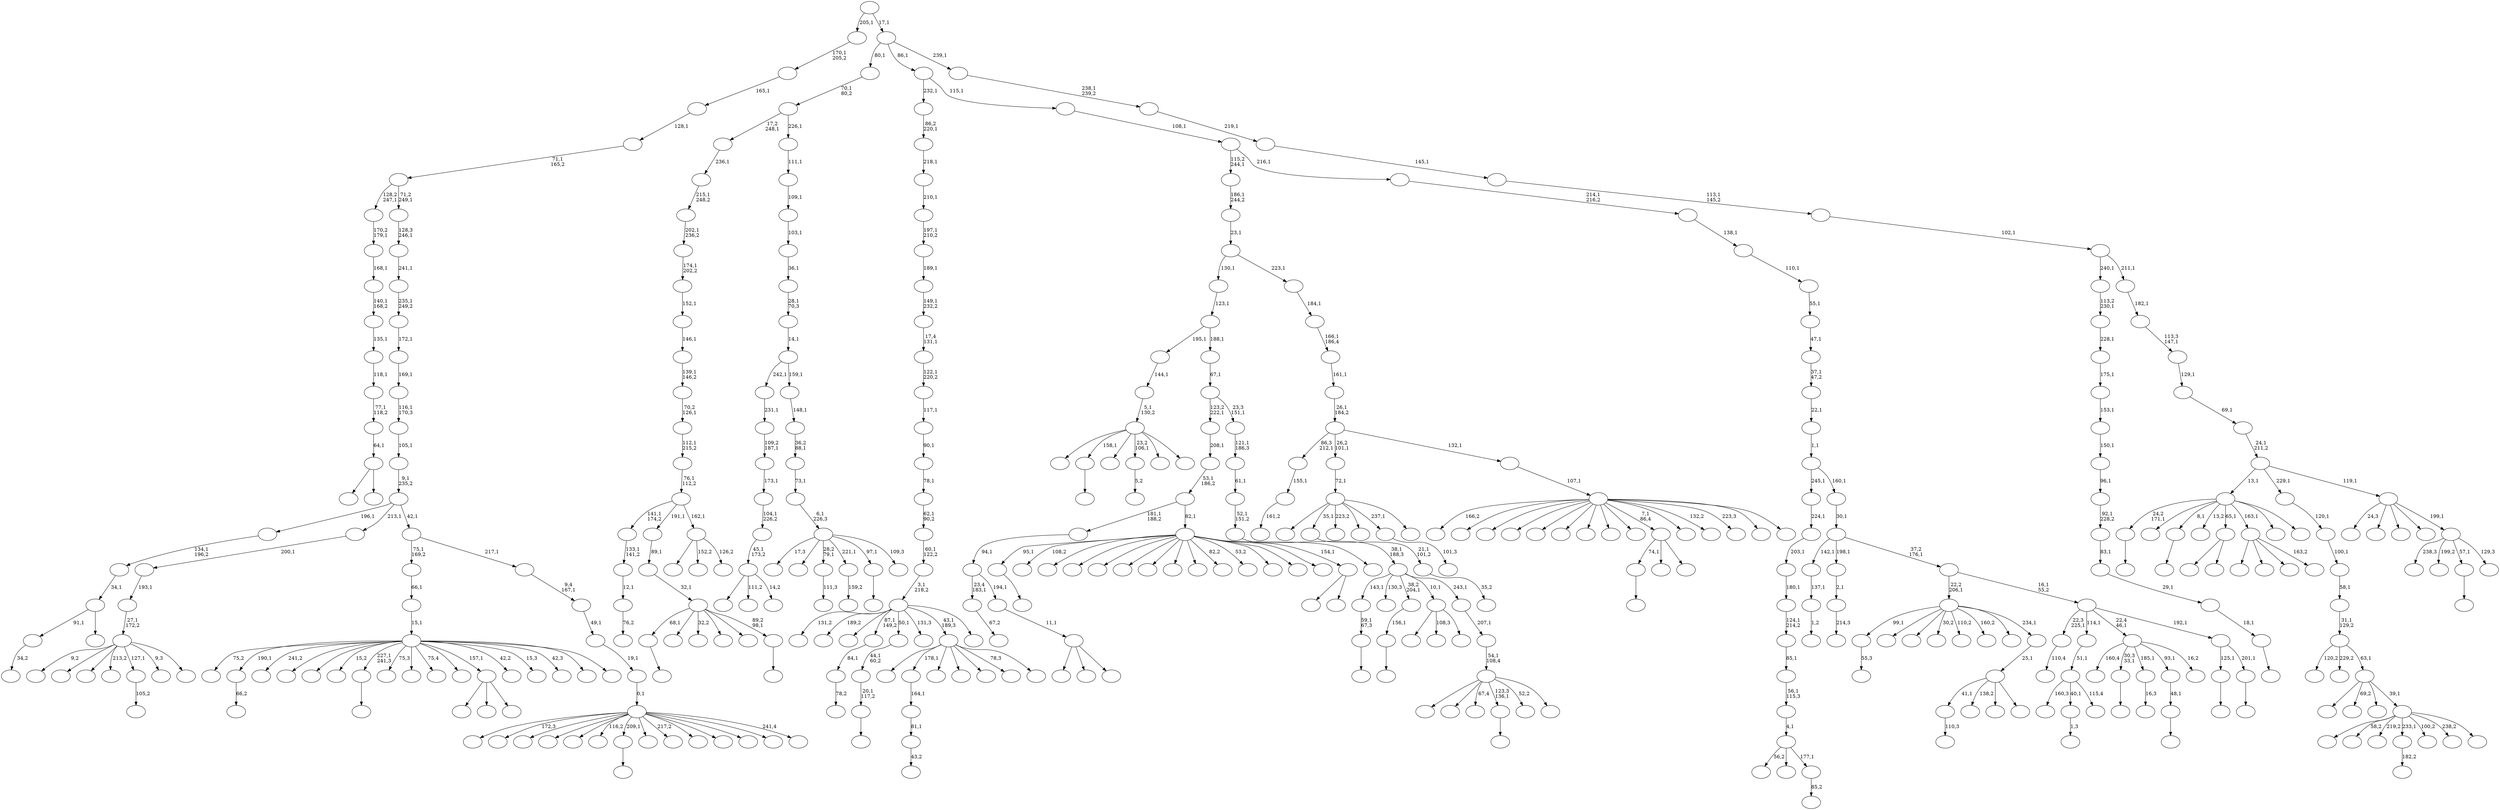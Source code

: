 digraph T {
	450 [label=""]
	449 [label=""]
	448 [label=""]
	447 [label=""]
	446 [label=""]
	445 [label=""]
	444 [label=""]
	443 [label=""]
	442 [label=""]
	441 [label=""]
	440 [label=""]
	439 [label=""]
	438 [label=""]
	437 [label=""]
	436 [label=""]
	435 [label=""]
	434 [label=""]
	433 [label=""]
	432 [label=""]
	431 [label=""]
	430 [label=""]
	429 [label=""]
	428 [label=""]
	427 [label=""]
	426 [label=""]
	425 [label=""]
	424 [label=""]
	423 [label=""]
	422 [label=""]
	421 [label=""]
	420 [label=""]
	419 [label=""]
	418 [label=""]
	417 [label=""]
	416 [label=""]
	415 [label=""]
	414 [label=""]
	413 [label=""]
	412 [label=""]
	411 [label=""]
	410 [label=""]
	409 [label=""]
	408 [label=""]
	407 [label=""]
	406 [label=""]
	405 [label=""]
	404 [label=""]
	403 [label=""]
	402 [label=""]
	401 [label=""]
	400 [label=""]
	399 [label=""]
	398 [label=""]
	397 [label=""]
	396 [label=""]
	395 [label=""]
	394 [label=""]
	393 [label=""]
	392 [label=""]
	391 [label=""]
	390 [label=""]
	389 [label=""]
	388 [label=""]
	387 [label=""]
	386 [label=""]
	385 [label=""]
	384 [label=""]
	383 [label=""]
	382 [label=""]
	381 [label=""]
	380 [label=""]
	379 [label=""]
	378 [label=""]
	377 [label=""]
	376 [label=""]
	375 [label=""]
	374 [label=""]
	373 [label=""]
	372 [label=""]
	371 [label=""]
	370 [label=""]
	369 [label=""]
	368 [label=""]
	367 [label=""]
	366 [label=""]
	365 [label=""]
	364 [label=""]
	363 [label=""]
	362 [label=""]
	361 [label=""]
	360 [label=""]
	359 [label=""]
	358 [label=""]
	357 [label=""]
	356 [label=""]
	355 [label=""]
	354 [label=""]
	353 [label=""]
	352 [label=""]
	351 [label=""]
	350 [label=""]
	349 [label=""]
	348 [label=""]
	347 [label=""]
	346 [label=""]
	345 [label=""]
	344 [label=""]
	343 [label=""]
	342 [label=""]
	341 [label=""]
	340 [label=""]
	339 [label=""]
	338 [label=""]
	337 [label=""]
	336 [label=""]
	335 [label=""]
	334 [label=""]
	333 [label=""]
	332 [label=""]
	331 [label=""]
	330 [label=""]
	329 [label=""]
	328 [label=""]
	327 [label=""]
	326 [label=""]
	325 [label=""]
	324 [label=""]
	323 [label=""]
	322 [label=""]
	321 [label=""]
	320 [label=""]
	319 [label=""]
	318 [label=""]
	317 [label=""]
	316 [label=""]
	315 [label=""]
	314 [label=""]
	313 [label=""]
	312 [label=""]
	311 [label=""]
	310 [label=""]
	309 [label=""]
	308 [label=""]
	307 [label=""]
	306 [label=""]
	305 [label=""]
	304 [label=""]
	303 [label=""]
	302 [label=""]
	301 [label=""]
	300 [label=""]
	299 [label=""]
	298 [label=""]
	297 [label=""]
	296 [label=""]
	295 [label=""]
	294 [label=""]
	293 [label=""]
	292 [label=""]
	291 [label=""]
	290 [label=""]
	289 [label=""]
	288 [label=""]
	287 [label=""]
	286 [label=""]
	285 [label=""]
	284 [label=""]
	283 [label=""]
	282 [label=""]
	281 [label=""]
	280 [label=""]
	279 [label=""]
	278 [label=""]
	277 [label=""]
	276 [label=""]
	275 [label=""]
	274 [label=""]
	273 [label=""]
	272 [label=""]
	271 [label=""]
	270 [label=""]
	269 [label=""]
	268 [label=""]
	267 [label=""]
	266 [label=""]
	265 [label=""]
	264 [label=""]
	263 [label=""]
	262 [label=""]
	261 [label=""]
	260 [label=""]
	259 [label=""]
	258 [label=""]
	257 [label=""]
	256 [label=""]
	255 [label=""]
	254 [label=""]
	253 [label=""]
	252 [label=""]
	251 [label=""]
	250 [label=""]
	249 [label=""]
	248 [label=""]
	247 [label=""]
	246 [label=""]
	245 [label=""]
	244 [label=""]
	243 [label=""]
	242 [label=""]
	241 [label=""]
	240 [label=""]
	239 [label=""]
	238 [label=""]
	237 [label=""]
	236 [label=""]
	235 [label=""]
	234 [label=""]
	233 [label=""]
	232 [label=""]
	231 [label=""]
	230 [label=""]
	229 [label=""]
	228 [label=""]
	227 [label=""]
	226 [label=""]
	225 [label=""]
	224 [label=""]
	223 [label=""]
	222 [label=""]
	221 [label=""]
	220 [label=""]
	219 [label=""]
	218 [label=""]
	217 [label=""]
	216 [label=""]
	215 [label=""]
	214 [label=""]
	213 [label=""]
	212 [label=""]
	211 [label=""]
	210 [label=""]
	209 [label=""]
	208 [label=""]
	207 [label=""]
	206 [label=""]
	205 [label=""]
	204 [label=""]
	203 [label=""]
	202 [label=""]
	201 [label=""]
	200 [label=""]
	199 [label=""]
	198 [label=""]
	197 [label=""]
	196 [label=""]
	195 [label=""]
	194 [label=""]
	193 [label=""]
	192 [label=""]
	191 [label=""]
	190 [label=""]
	189 [label=""]
	188 [label=""]
	187 [label=""]
	186 [label=""]
	185 [label=""]
	184 [label=""]
	183 [label=""]
	182 [label=""]
	181 [label=""]
	180 [label=""]
	179 [label=""]
	178 [label=""]
	177 [label=""]
	176 [label=""]
	175 [label=""]
	174 [label=""]
	173 [label=""]
	172 [label=""]
	171 [label=""]
	170 [label=""]
	169 [label=""]
	168 [label=""]
	167 [label=""]
	166 [label=""]
	165 [label=""]
	164 [label=""]
	163 [label=""]
	162 [label=""]
	161 [label=""]
	160 [label=""]
	159 [label=""]
	158 [label=""]
	157 [label=""]
	156 [label=""]
	155 [label=""]
	154 [label=""]
	153 [label=""]
	152 [label=""]
	151 [label=""]
	150 [label=""]
	149 [label=""]
	148 [label=""]
	147 [label=""]
	146 [label=""]
	145 [label=""]
	144 [label=""]
	143 [label=""]
	142 [label=""]
	141 [label=""]
	140 [label=""]
	139 [label=""]
	138 [label=""]
	137 [label=""]
	136 [label=""]
	135 [label=""]
	134 [label=""]
	133 [label=""]
	132 [label=""]
	131 [label=""]
	130 [label=""]
	129 [label=""]
	128 [label=""]
	127 [label=""]
	126 [label=""]
	125 [label=""]
	124 [label=""]
	123 [label=""]
	122 [label=""]
	121 [label=""]
	120 [label=""]
	119 [label=""]
	118 [label=""]
	117 [label=""]
	116 [label=""]
	115 [label=""]
	114 [label=""]
	113 [label=""]
	112 [label=""]
	111 [label=""]
	110 [label=""]
	109 [label=""]
	108 [label=""]
	107 [label=""]
	106 [label=""]
	105 [label=""]
	104 [label=""]
	103 [label=""]
	102 [label=""]
	101 [label=""]
	100 [label=""]
	99 [label=""]
	98 [label=""]
	97 [label=""]
	96 [label=""]
	95 [label=""]
	94 [label=""]
	93 [label=""]
	92 [label=""]
	91 [label=""]
	90 [label=""]
	89 [label=""]
	88 [label=""]
	87 [label=""]
	86 [label=""]
	85 [label=""]
	84 [label=""]
	83 [label=""]
	82 [label=""]
	81 [label=""]
	80 [label=""]
	79 [label=""]
	78 [label=""]
	77 [label=""]
	76 [label=""]
	75 [label=""]
	74 [label=""]
	73 [label=""]
	72 [label=""]
	71 [label=""]
	70 [label=""]
	69 [label=""]
	68 [label=""]
	67 [label=""]
	66 [label=""]
	65 [label=""]
	64 [label=""]
	63 [label=""]
	62 [label=""]
	61 [label=""]
	60 [label=""]
	59 [label=""]
	58 [label=""]
	57 [label=""]
	56 [label=""]
	55 [label=""]
	54 [label=""]
	53 [label=""]
	52 [label=""]
	51 [label=""]
	50 [label=""]
	49 [label=""]
	48 [label=""]
	47 [label=""]
	46 [label=""]
	45 [label=""]
	44 [label=""]
	43 [label=""]
	42 [label=""]
	41 [label=""]
	40 [label=""]
	39 [label=""]
	38 [label=""]
	37 [label=""]
	36 [label=""]
	35 [label=""]
	34 [label=""]
	33 [label=""]
	32 [label=""]
	31 [label=""]
	30 [label=""]
	29 [label=""]
	28 [label=""]
	27 [label=""]
	26 [label=""]
	25 [label=""]
	24 [label=""]
	23 [label=""]
	22 [label=""]
	21 [label=""]
	20 [label=""]
	19 [label=""]
	18 [label=""]
	17 [label=""]
	16 [label=""]
	15 [label=""]
	14 [label=""]
	13 [label=""]
	12 [label=""]
	11 [label=""]
	10 [label=""]
	9 [label=""]
	8 [label=""]
	7 [label=""]
	6 [label=""]
	5 [label=""]
	4 [label=""]
	3 [label=""]
	2 [label=""]
	1 [label=""]
	0 [label=""]
	444 -> 445 [label="111,3"]
	440 -> 441 [label=""]
	437 -> 438 [label=""]
	435 -> 436 [label="1,2"]
	434 -> 435 [label="137,1"]
	432 -> 433 [label="159,2"]
	427 -> 428 [label=""]
	423 -> 424 [label="55,3"]
	416 -> 417 [label="34,2"]
	412 -> 413 [label=""]
	407 -> 408 [label=""]
	406 -> 407 [label="18,1"]
	405 -> 406 [label="29,1"]
	404 -> 405 [label="83,1"]
	403 -> 404 [label="92,1\n228,2"]
	402 -> 403 [label="96,1"]
	401 -> 402 [label="150,1"]
	400 -> 401 [label="153,1"]
	399 -> 400 [label="175,1"]
	398 -> 399 [label="228,1"]
	397 -> 398 [label="113,2\n230,1"]
	395 -> 396 [label="5,2"]
	387 -> 388 [label=""]
	385 -> 386 [label="76,2"]
	384 -> 385 [label="12,1"]
	383 -> 384 [label="133,1\n141,2"]
	380 -> 381 [label="66,2"]
	373 -> 374 [label=""]
	367 -> 368 [label="43,2"]
	366 -> 367 [label="81,1"]
	365 -> 366 [label="164,1"]
	363 -> 364 [label=""]
	352 -> 353 [label=""]
	349 -> 350 [label="78,2"]
	348 -> 349 [label="84,1"]
	341 -> 342 [label="67,2"]
	334 -> 335 [label="110,3"]
	329 -> 330 [label="1,3"]
	326 -> 327 [label="161,2"]
	325 -> 326 [label="155,1"]
	322 -> 323 [label=""]
	321 -> 322 [label="20,1\n117,2"]
	320 -> 321 [label="44,1\n60,2"]
	318 -> 319 [label=""]
	314 -> 315 [label="35,2"]
	313 -> 314 [label="21,1\n101,2"]
	306 -> 307 [label="16,3"]
	299 -> 300 [label="105,2"]
	294 -> 420 [label=""]
	294 -> 412 [label="158,1"]
	294 -> 409 [label=""]
	294 -> 395 [label="23,2\n106,1"]
	294 -> 351 [label=""]
	294 -> 295 [label=""]
	293 -> 294 [label="5,1\n130,2"]
	292 -> 293 [label="144,1"]
	290 -> 291 [label=""]
	279 -> 280 [label="214,3"]
	278 -> 279 [label="2,1"]
	276 -> 277 [label="110,4"]
	274 -> 275 [label="85,2"]
	273 -> 393 [label="56,2"]
	273 -> 301 [label=""]
	273 -> 274 [label="177,1"]
	272 -> 273 [label="4,1"]
	271 -> 272 [label="56,1\n115,3"]
	270 -> 271 [label="85,1"]
	269 -> 270 [label="124,1\n214,2"]
	268 -> 269 [label="180,1"]
	267 -> 268 [label="203,1"]
	266 -> 267 [label="224,1"]
	264 -> 265 [label=""]
	263 -> 387 [label="68,1"]
	263 -> 375 [label=""]
	263 -> 369 [label="32,2"]
	263 -> 362 [label=""]
	263 -> 285 [label=""]
	263 -> 264 [label="89,2\n98,1"]
	262 -> 263 [label="32,1"]
	261 -> 262 [label="89,1"]
	259 -> 260 [label=""]
	256 -> 257 [label=""]
	255 -> 256 [label="59,1\n67,3"]
	248 -> 373 [label="74,1"]
	248 -> 354 [label=""]
	248 -> 249 [label=""]
	245 -> 443 [label=""]
	245 -> 246 [label=""]
	242 -> 416 [label="91,1"]
	242 -> 243 [label=""]
	241 -> 242 [label="34,1"]
	240 -> 241 [label="134,1\n196,2"]
	237 -> 238 [label="182,2"]
	233 -> 410 [label=""]
	233 -> 302 [label="111,2"]
	233 -> 234 [label="14,2"]
	232 -> 233 [label="45,1\n173,2"]
	231 -> 232 [label="104,1\n226,2"]
	230 -> 231 [label="173,1"]
	229 -> 230 [label="109,2\n187,1"]
	228 -> 229 [label="231,1"]
	224 -> 356 [label=""]
	224 -> 287 [label="152,2"]
	224 -> 225 [label="126,2"]
	223 -> 383 [label="141,1\n174,2"]
	223 -> 261 [label="191,1"]
	223 -> 224 [label="162,1"]
	222 -> 223 [label="76,1\n112,2"]
	221 -> 222 [label="112,1\n215,2"]
	220 -> 221 [label="70,2\n126,1"]
	219 -> 220 [label="139,1\n146,2"]
	218 -> 219 [label="146,1"]
	217 -> 218 [label="152,1"]
	216 -> 217 [label="174,1\n202,2"]
	215 -> 216 [label="202,1\n236,2"]
	214 -> 215 [label="215,1\n248,2"]
	213 -> 214 [label="236,1"]
	210 -> 442 [label="160,3"]
	210 -> 329 [label="40,1"]
	210 -> 211 [label="115,4"]
	209 -> 210 [label="51,1"]
	206 -> 207 [label=""]
	205 -> 206 [label="48,1"]
	203 -> 449 [label=""]
	203 -> 339 [label=""]
	203 -> 308 [label=""]
	203 -> 204 [label="163,2"]
	196 -> 358 [label=""]
	196 -> 244 [label=""]
	196 -> 197 [label=""]
	191 -> 192 [label=""]
	190 -> 191 [label="156,1"]
	188 -> 189 [label="101,3"]
	179 -> 334 [label="41,1"]
	179 -> 305 [label="138,2"]
	179 -> 288 [label=""]
	179 -> 180 [label=""]
	178 -> 179 [label="25,1"]
	177 -> 423 [label="99,1"]
	177 -> 418 [label=""]
	177 -> 392 [label=""]
	177 -> 357 [label="30,2"]
	177 -> 344 [label="110,2"]
	177 -> 282 [label="160,2"]
	177 -> 227 [label=""]
	177 -> 178 [label="234,1"]
	170 -> 371 [label=""]
	170 -> 324 [label="108,3"]
	170 -> 171 [label=""]
	168 -> 391 [label=""]
	168 -> 313 [label="35,1"]
	168 -> 284 [label="223,2"]
	168 -> 251 [label=""]
	168 -> 188 [label="237,1"]
	168 -> 169 [label=""]
	167 -> 168 [label="72,1"]
	165 -> 166 [label=""]
	163 -> 437 [label="24,2\n171,1"]
	163 -> 309 [label=""]
	163 -> 290 [label="8,1"]
	163 -> 250 [label="13,2"]
	163 -> 245 [label="65,1"]
	163 -> 203 [label="163,1"]
	163 -> 181 [label=""]
	163 -> 164 [label=""]
	160 -> 340 [label=""]
	160 -> 161 [label=""]
	158 -> 429 [label="9,2"]
	158 -> 421 [label=""]
	158 -> 370 [label=""]
	158 -> 310 [label="213,2"]
	158 -> 299 [label="127,1"]
	158 -> 297 [label="9,3"]
	158 -> 159 [label=""]
	157 -> 158 [label="27,1\n172,2"]
	156 -> 157 [label="193,1"]
	155 -> 156 [label="200,1"]
	151 -> 152 [label=""]
	149 -> 414 [label=""]
	149 -> 377 [label=""]
	149 -> 150 [label=""]
	148 -> 149 [label="11,1"]
	147 -> 341 [label="23,4\n183,1"]
	147 -> 148 [label="194,1"]
	146 -> 147 [label="94,1"]
	144 -> 425 [label="75,2"]
	144 -> 380 [label="190,1"]
	144 -> 359 [label="241,2"]
	144 -> 337 [label=""]
	144 -> 328 [label=""]
	144 -> 289 [label="15,2"]
	144 -> 259 [label="227,1\n241,3"]
	144 -> 247 [label="75,3"]
	144 -> 236 [label=""]
	144 -> 235 [label="75,4"]
	144 -> 202 [label=""]
	144 -> 196 [label="157,1"]
	144 -> 185 [label="42,2"]
	144 -> 184 [label="15,3"]
	144 -> 154 [label="42,3"]
	144 -> 153 [label=""]
	144 -> 145 [label=""]
	143 -> 144 [label="15,1"]
	142 -> 143 [label="66,1"]
	140 -> 446 [label="160,4"]
	140 -> 440 [label="30,3\n33,1"]
	140 -> 306 [label="185,1"]
	140 -> 205 [label="93,1"]
	140 -> 141 [label="16,2"]
	138 -> 378 [label=""]
	138 -> 139 [label=""]
	137 -> 138 [label="64,1"]
	136 -> 137 [label="77,1\n118,2"]
	135 -> 136 [label="118,1"]
	134 -> 135 [label="135,1"]
	133 -> 134 [label="140,1\n168,2"]
	132 -> 133 [label="168,1"]
	131 -> 132 [label="170,2\n179,1"]
	128 -> 390 [label=""]
	128 -> 365 [label="178,1"]
	128 -> 338 [label=""]
	128 -> 316 [label=""]
	128 -> 226 [label=""]
	128 -> 199 [label="78,3"]
	128 -> 129 [label=""]
	126 -> 450 [label="17,3"]
	126 -> 448 [label=""]
	126 -> 444 [label="28,2\n79,1"]
	126 -> 432 [label="221,1"]
	126 -> 363 [label="97,1"]
	126 -> 127 [label="109,3"]
	125 -> 126 [label="6,1\n226,3"]
	124 -> 125 [label="73,1"]
	123 -> 124 [label="36,2\n88,1"]
	122 -> 123 [label="148,1"]
	121 -> 228 [label="242,1"]
	121 -> 122 [label="159,1"]
	120 -> 121 [label="14,1"]
	119 -> 120 [label="28,1\n70,3"]
	118 -> 119 [label="36,1"]
	117 -> 118 [label="103,1"]
	116 -> 117 [label="109,1"]
	115 -> 116 [label="111,1"]
	114 -> 213 [label="17,2\n248,1"]
	114 -> 115 [label="226,1"]
	113 -> 114 [label="70,1\n80,2"]
	111 -> 430 [label=""]
	111 -> 419 [label="172,3"]
	111 -> 389 [label=""]
	111 -> 361 [label=""]
	111 -> 346 [label=""]
	111 -> 333 [label="116,2"]
	111 -> 318 [label="209,1"]
	111 -> 298 [label=""]
	111 -> 283 [label="217,2"]
	111 -> 186 [label=""]
	111 -> 183 [label=""]
	111 -> 176 [label=""]
	111 -> 173 [label=""]
	111 -> 112 [label="241,4"]
	110 -> 111 [label="0,1"]
	109 -> 110 [label="19,1"]
	108 -> 109 [label="49,1"]
	107 -> 108 [label="9,4\n167,1"]
	106 -> 142 [label="75,1\n169,2"]
	106 -> 107 [label="217,1"]
	105 -> 240 [label="196,1"]
	105 -> 155 [label="213,1"]
	105 -> 106 [label="42,1"]
	104 -> 105 [label="9,1\n235,2"]
	103 -> 104 [label="105,1"]
	102 -> 103 [label="116,1\n170,3"]
	101 -> 102 [label="169,1"]
	100 -> 101 [label="172,1"]
	99 -> 100 [label="235,1\n249,2"]
	98 -> 99 [label="241,1"]
	97 -> 98 [label="128,3\n246,1"]
	96 -> 131 [label="128,2\n247,1"]
	96 -> 97 [label="71,2\n249,1"]
	95 -> 96 [label="71,1\n165,2"]
	94 -> 95 [label="128,1"]
	93 -> 94 [label="165,1"]
	92 -> 93 [label="170,1\n205,2"]
	90 -> 427 [label="95,1"]
	90 -> 422 [label="108,2"]
	90 -> 355 [label=""]
	90 -> 336 [label=""]
	90 -> 332 [label=""]
	90 -> 312 [label=""]
	90 -> 286 [label=""]
	90 -> 253 [label=""]
	90 -> 252 [label=""]
	90 -> 200 [label="82,2"]
	90 -> 187 [label="53,2"]
	90 -> 175 [label=""]
	90 -> 174 [label=""]
	90 -> 172 [label=""]
	90 -> 160 [label="154,1"]
	90 -> 91 [label=""]
	89 -> 146 [label="181,1\n188,2"]
	89 -> 90 [label="82,1"]
	88 -> 89 [label="53,1\n186,2"]
	87 -> 88 [label="208,1"]
	84 -> 311 [label=""]
	84 -> 198 [label=""]
	84 -> 182 [label="67,4"]
	84 -> 151 [label="123,3\n136,1"]
	84 -> 130 [label="52,2"]
	84 -> 85 [label=""]
	83 -> 84 [label="54,1\n108,4"]
	82 -> 83 [label="207,1"]
	81 -> 255 [label="143,1"]
	81 -> 254 [label="130,3"]
	81 -> 190 [label="38,2\n204,1"]
	81 -> 170 [label="10,1"]
	81 -> 82 [label="243,1"]
	80 -> 81 [label="38,1\n188,3"]
	79 -> 80 [label="52,1\n151,2"]
	78 -> 79 [label="61,1"]
	77 -> 78 [label="121,1\n186,3"]
	76 -> 87 [label="123,2\n222,1"]
	76 -> 77 [label="23,3\n151,1"]
	75 -> 76 [label="67,1"]
	74 -> 292 [label="195,1"]
	74 -> 75 [label="188,1"]
	73 -> 74 [label="123,1"]
	71 -> 447 [label="166,2"]
	71 -> 439 [label=""]
	71 -> 426 [label=""]
	71 -> 415 [label=""]
	71 -> 411 [label=""]
	71 -> 379 [label=""]
	71 -> 304 [label=""]
	71 -> 303 [label=""]
	71 -> 296 [label=""]
	71 -> 248 [label="7,1\n86,4"]
	71 -> 201 [label=""]
	71 -> 195 [label="132,2"]
	71 -> 193 [label="223,3"]
	71 -> 86 [label=""]
	71 -> 72 [label=""]
	70 -> 71 [label="107,1"]
	69 -> 325 [label="86,3\n212,1"]
	69 -> 167 [label="26,2\n101,1"]
	69 -> 70 [label="132,1"]
	68 -> 69 [label="26,1\n184,2"]
	67 -> 68 [label="161,1"]
	66 -> 67 [label="166,1\n186,4"]
	65 -> 66 [label="184,1"]
	64 -> 73 [label="130,1"]
	64 -> 65 [label="223,1"]
	63 -> 64 [label="23,1"]
	62 -> 63 [label="186,1\n244,2"]
	60 -> 431 [label="131,2"]
	60 -> 382 [label="189,2"]
	60 -> 360 [label=""]
	60 -> 348 [label="87,1\n149,2"]
	60 -> 320 [label="50,1"]
	60 -> 194 [label="131,3"]
	60 -> 128 [label="43,1\n189,3"]
	60 -> 61 [label=""]
	59 -> 60 [label="3,1\n218,2"]
	58 -> 59 [label="60,1\n122,2"]
	57 -> 58 [label="62,1\n90,2"]
	56 -> 57 [label="78,1"]
	55 -> 56 [label="90,1"]
	54 -> 55 [label="117,1"]
	53 -> 54 [label="122,1\n220,2"]
	52 -> 53 [label="17,4\n131,1"]
	51 -> 52 [label="149,1\n232,2"]
	50 -> 51 [label="189,1"]
	49 -> 50 [label="197,1\n210,2"]
	48 -> 49 [label="210,1"]
	47 -> 48 [label="218,1"]
	46 -> 47 [label="86,2\n220,1"]
	44 -> 376 [label=""]
	44 -> 343 [label="58,2"]
	44 -> 281 [label="219,2"]
	44 -> 237 [label="233,1"]
	44 -> 212 [label="100,2"]
	44 -> 162 [label="238,2"]
	44 -> 45 [label=""]
	43 -> 347 [label=""]
	43 -> 345 [label="69,2"]
	43 -> 208 [label=""]
	43 -> 44 [label="39,1"]
	42 -> 372 [label="120,2"]
	42 -> 331 [label="229,2"]
	42 -> 43 [label="63,1"]
	41 -> 42 [label="31,1\n129,2"]
	40 -> 41 [label="58,1"]
	39 -> 40 [label="100,1"]
	38 -> 39 [label="120,1"]
	34 -> 35 [label=""]
	33 -> 352 [label="125,1"]
	33 -> 34 [label="201,1"]
	32 -> 276 [label="22,3\n225,1"]
	32 -> 209 [label="114,1"]
	32 -> 140 [label="22,4\n46,1"]
	32 -> 33 [label="192,1"]
	31 -> 177 [label="22,2\n206,1"]
	31 -> 32 [label="16,1\n55,2"]
	30 -> 434 [label="142,1"]
	30 -> 278 [label="198,1"]
	30 -> 31 [label="37,2\n176,1"]
	29 -> 30 [label="30,1"]
	28 -> 266 [label="245,1"]
	28 -> 29 [label="160,1"]
	27 -> 28 [label="1,1"]
	26 -> 27 [label="22,1"]
	25 -> 26 [label="37,1\n47,2"]
	24 -> 25 [label="47,1"]
	23 -> 24 [label="55,1"]
	22 -> 23 [label="110,1"]
	21 -> 22 [label="138,1"]
	20 -> 21 [label="214,1\n216,2"]
	19 -> 62 [label="115,2\n244,1"]
	19 -> 20 [label="216,1"]
	18 -> 19 [label="108,1"]
	17 -> 46 [label="232,1"]
	17 -> 18 [label="115,1"]
	15 -> 258 [label="238,3"]
	15 -> 239 [label="199,2"]
	15 -> 165 [label="57,1"]
	15 -> 16 [label="129,3"]
	14 -> 394 [label="24,3"]
	14 -> 317 [label=""]
	14 -> 37 [label=""]
	14 -> 36 [label=""]
	14 -> 15 [label="199,1"]
	13 -> 163 [label="13,1"]
	13 -> 38 [label="229,1"]
	13 -> 14 [label="119,1"]
	12 -> 13 [label="24,1\n211,2"]
	11 -> 12 [label="69,1"]
	10 -> 11 [label="129,1"]
	9 -> 10 [label="113,3\n147,1"]
	8 -> 9 [label="182,1"]
	7 -> 397 [label="240,1"]
	7 -> 8 [label="211,1"]
	6 -> 7 [label="102,1"]
	5 -> 6 [label="113,1\n145,2"]
	4 -> 5 [label="145,1"]
	3 -> 4 [label="219,1"]
	2 -> 3 [label="238,1\n239,2"]
	1 -> 113 [label="80,1"]
	1 -> 17 [label="86,1"]
	1 -> 2 [label="239,1"]
	0 -> 92 [label="205,1"]
	0 -> 1 [label="17,1"]
}
